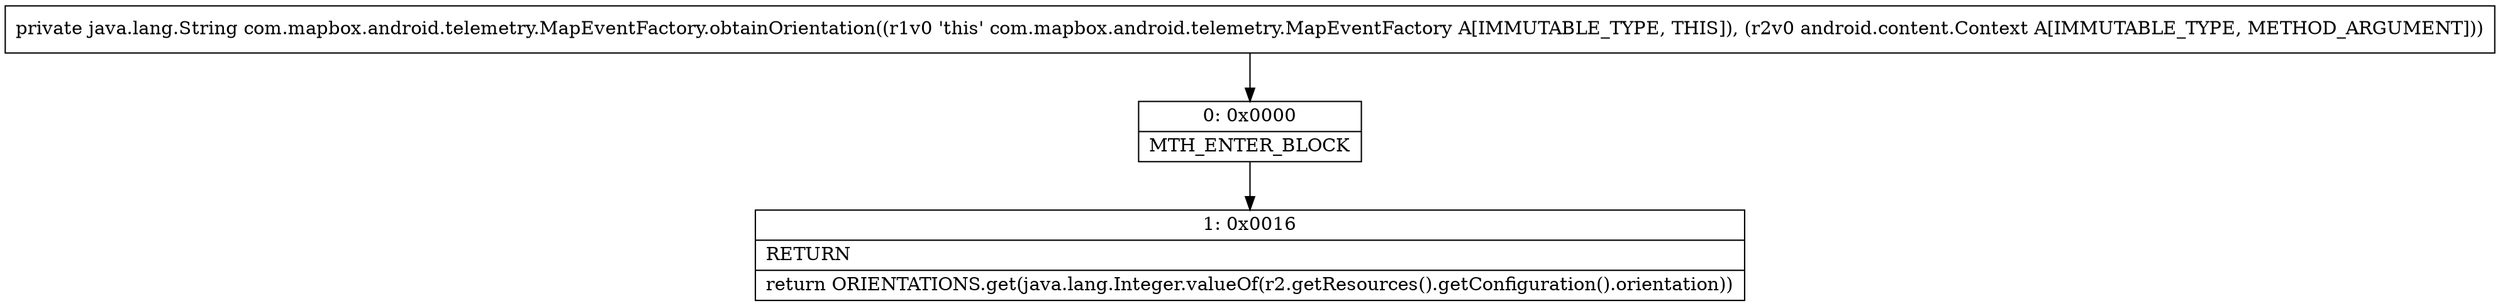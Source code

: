 digraph "CFG forcom.mapbox.android.telemetry.MapEventFactory.obtainOrientation(Landroid\/content\/Context;)Ljava\/lang\/String;" {
Node_0 [shape=record,label="{0\:\ 0x0000|MTH_ENTER_BLOCK\l}"];
Node_1 [shape=record,label="{1\:\ 0x0016|RETURN\l|return ORIENTATIONS.get(java.lang.Integer.valueOf(r2.getResources().getConfiguration().orientation))\l}"];
MethodNode[shape=record,label="{private java.lang.String com.mapbox.android.telemetry.MapEventFactory.obtainOrientation((r1v0 'this' com.mapbox.android.telemetry.MapEventFactory A[IMMUTABLE_TYPE, THIS]), (r2v0 android.content.Context A[IMMUTABLE_TYPE, METHOD_ARGUMENT])) }"];
MethodNode -> Node_0;
Node_0 -> Node_1;
}

